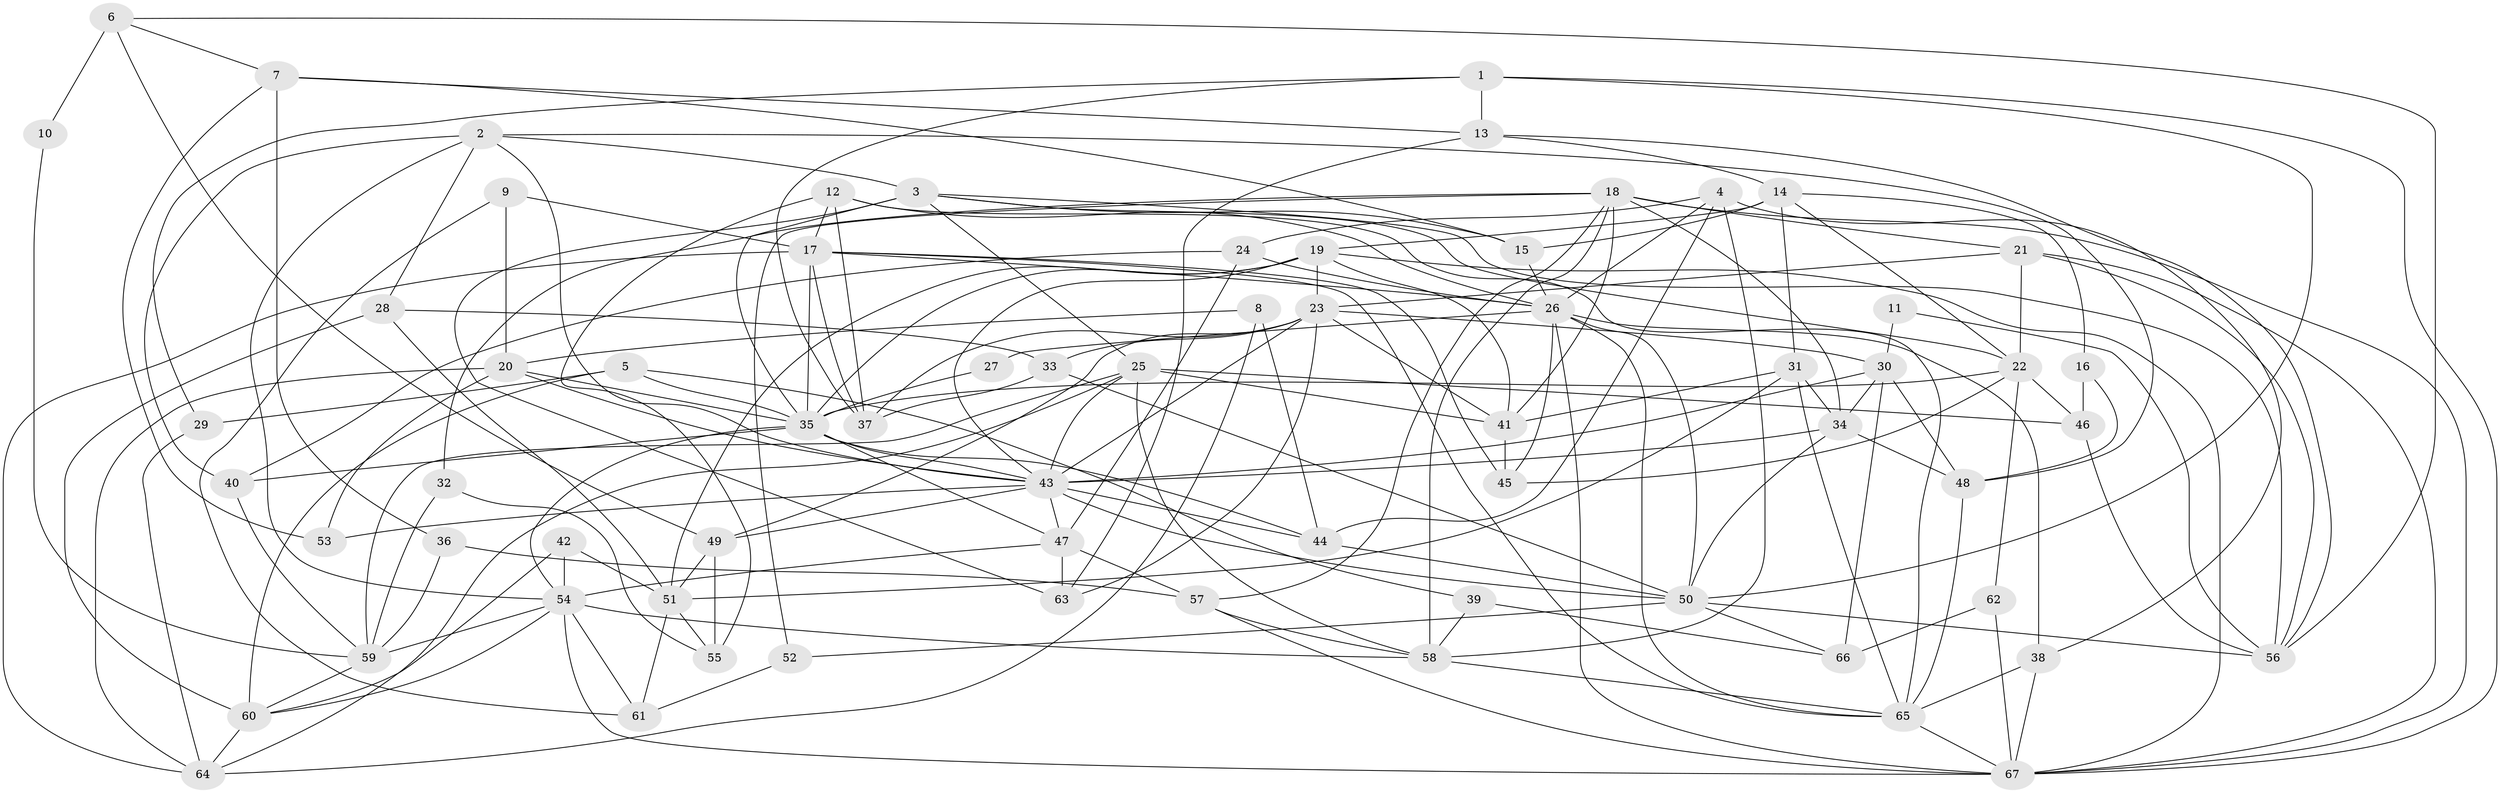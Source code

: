 // original degree distribution, {7: 0.045112781954887216, 4: 0.2556390977443609, 2: 0.14285714285714285, 3: 0.2556390977443609, 6: 0.07518796992481203, 5: 0.21804511278195488, 9: 0.007518796992481203}
// Generated by graph-tools (version 1.1) at 2025/36/03/04/25 23:36:59]
// undirected, 67 vertices, 181 edges
graph export_dot {
  node [color=gray90,style=filled];
  1;
  2;
  3;
  4;
  5;
  6;
  7;
  8;
  9;
  10;
  11;
  12;
  13;
  14;
  15;
  16;
  17;
  18;
  19;
  20;
  21;
  22;
  23;
  24;
  25;
  26;
  27;
  28;
  29;
  30;
  31;
  32;
  33;
  34;
  35;
  36;
  37;
  38;
  39;
  40;
  41;
  42;
  43;
  44;
  45;
  46;
  47;
  48;
  49;
  50;
  51;
  52;
  53;
  54;
  55;
  56;
  57;
  58;
  59;
  60;
  61;
  62;
  63;
  64;
  65;
  66;
  67;
  1 -- 13 [weight=1.0];
  1 -- 29 [weight=1.0];
  1 -- 37 [weight=1.0];
  1 -- 50 [weight=1.0];
  1 -- 67 [weight=1.0];
  2 -- 3 [weight=1.0];
  2 -- 28 [weight=1.0];
  2 -- 40 [weight=1.0];
  2 -- 43 [weight=1.0];
  2 -- 48 [weight=1.0];
  2 -- 54 [weight=1.0];
  3 -- 15 [weight=1.0];
  3 -- 22 [weight=1.0];
  3 -- 25 [weight=1.0];
  3 -- 35 [weight=1.0];
  3 -- 56 [weight=1.0];
  3 -- 63 [weight=1.0];
  4 -- 24 [weight=1.0];
  4 -- 26 [weight=1.0];
  4 -- 38 [weight=1.0];
  4 -- 44 [weight=1.0];
  4 -- 58 [weight=1.0];
  5 -- 29 [weight=1.0];
  5 -- 35 [weight=1.0];
  5 -- 39 [weight=1.0];
  5 -- 60 [weight=2.0];
  6 -- 7 [weight=1.0];
  6 -- 10 [weight=1.0];
  6 -- 49 [weight=2.0];
  6 -- 56 [weight=1.0];
  7 -- 13 [weight=1.0];
  7 -- 15 [weight=1.0];
  7 -- 36 [weight=1.0];
  7 -- 53 [weight=1.0];
  8 -- 20 [weight=1.0];
  8 -- 44 [weight=1.0];
  8 -- 64 [weight=1.0];
  9 -- 17 [weight=1.0];
  9 -- 20 [weight=1.0];
  9 -- 61 [weight=1.0];
  10 -- 59 [weight=1.0];
  11 -- 30 [weight=1.0];
  11 -- 56 [weight=1.0];
  12 -- 17 [weight=1.0];
  12 -- 26 [weight=1.0];
  12 -- 37 [weight=1.0];
  12 -- 55 [weight=2.0];
  12 -- 65 [weight=1.0];
  13 -- 14 [weight=1.0];
  13 -- 56 [weight=1.0];
  13 -- 63 [weight=1.0];
  14 -- 15 [weight=1.0];
  14 -- 16 [weight=1.0];
  14 -- 19 [weight=1.0];
  14 -- 22 [weight=1.0];
  14 -- 31 [weight=1.0];
  15 -- 26 [weight=1.0];
  16 -- 46 [weight=1.0];
  16 -- 48 [weight=1.0];
  17 -- 26 [weight=1.0];
  17 -- 35 [weight=1.0];
  17 -- 37 [weight=1.0];
  17 -- 45 [weight=1.0];
  17 -- 64 [weight=1.0];
  17 -- 65 [weight=1.0];
  18 -- 21 [weight=2.0];
  18 -- 32 [weight=2.0];
  18 -- 34 [weight=1.0];
  18 -- 41 [weight=1.0];
  18 -- 52 [weight=1.0];
  18 -- 57 [weight=1.0];
  18 -- 58 [weight=1.0];
  18 -- 67 [weight=1.0];
  19 -- 23 [weight=1.0];
  19 -- 35 [weight=1.0];
  19 -- 41 [weight=1.0];
  19 -- 43 [weight=1.0];
  19 -- 51 [weight=1.0];
  19 -- 67 [weight=1.0];
  20 -- 35 [weight=1.0];
  20 -- 43 [weight=1.0];
  20 -- 53 [weight=1.0];
  20 -- 64 [weight=1.0];
  21 -- 22 [weight=1.0];
  21 -- 23 [weight=1.0];
  21 -- 56 [weight=1.0];
  21 -- 67 [weight=1.0];
  22 -- 35 [weight=1.0];
  22 -- 45 [weight=1.0];
  22 -- 46 [weight=1.0];
  22 -- 62 [weight=1.0];
  23 -- 30 [weight=1.0];
  23 -- 33 [weight=2.0];
  23 -- 37 [weight=1.0];
  23 -- 41 [weight=1.0];
  23 -- 43 [weight=1.0];
  23 -- 49 [weight=2.0];
  23 -- 63 [weight=1.0];
  24 -- 26 [weight=1.0];
  24 -- 40 [weight=1.0];
  24 -- 47 [weight=1.0];
  25 -- 41 [weight=1.0];
  25 -- 43 [weight=1.0];
  25 -- 46 [weight=1.0];
  25 -- 58 [weight=1.0];
  25 -- 59 [weight=1.0];
  25 -- 64 [weight=1.0];
  26 -- 27 [weight=1.0];
  26 -- 38 [weight=1.0];
  26 -- 45 [weight=1.0];
  26 -- 50 [weight=1.0];
  26 -- 65 [weight=1.0];
  26 -- 67 [weight=1.0];
  27 -- 35 [weight=1.0];
  28 -- 33 [weight=1.0];
  28 -- 51 [weight=1.0];
  28 -- 60 [weight=1.0];
  29 -- 64 [weight=1.0];
  30 -- 34 [weight=1.0];
  30 -- 43 [weight=1.0];
  30 -- 48 [weight=1.0];
  30 -- 66 [weight=2.0];
  31 -- 34 [weight=1.0];
  31 -- 41 [weight=1.0];
  31 -- 51 [weight=1.0];
  31 -- 65 [weight=2.0];
  32 -- 55 [weight=1.0];
  32 -- 59 [weight=1.0];
  33 -- 37 [weight=1.0];
  33 -- 50 [weight=1.0];
  34 -- 43 [weight=1.0];
  34 -- 48 [weight=1.0];
  34 -- 50 [weight=1.0];
  35 -- 40 [weight=1.0];
  35 -- 43 [weight=1.0];
  35 -- 44 [weight=1.0];
  35 -- 47 [weight=1.0];
  35 -- 54 [weight=1.0];
  36 -- 57 [weight=2.0];
  36 -- 59 [weight=1.0];
  38 -- 65 [weight=2.0];
  38 -- 67 [weight=1.0];
  39 -- 58 [weight=1.0];
  39 -- 66 [weight=1.0];
  40 -- 59 [weight=1.0];
  41 -- 45 [weight=1.0];
  42 -- 51 [weight=1.0];
  42 -- 54 [weight=1.0];
  42 -- 60 [weight=1.0];
  43 -- 44 [weight=1.0];
  43 -- 47 [weight=1.0];
  43 -- 49 [weight=1.0];
  43 -- 50 [weight=1.0];
  43 -- 53 [weight=1.0];
  44 -- 50 [weight=1.0];
  46 -- 56 [weight=2.0];
  47 -- 54 [weight=1.0];
  47 -- 57 [weight=1.0];
  47 -- 63 [weight=2.0];
  48 -- 65 [weight=1.0];
  49 -- 51 [weight=1.0];
  49 -- 55 [weight=1.0];
  50 -- 52 [weight=1.0];
  50 -- 56 [weight=1.0];
  50 -- 66 [weight=1.0];
  51 -- 55 [weight=1.0];
  51 -- 61 [weight=1.0];
  52 -- 61 [weight=1.0];
  54 -- 58 [weight=1.0];
  54 -- 59 [weight=1.0];
  54 -- 60 [weight=1.0];
  54 -- 61 [weight=1.0];
  54 -- 67 [weight=1.0];
  57 -- 58 [weight=1.0];
  57 -- 67 [weight=1.0];
  58 -- 65 [weight=1.0];
  59 -- 60 [weight=1.0];
  60 -- 64 [weight=1.0];
  62 -- 66 [weight=1.0];
  62 -- 67 [weight=1.0];
  65 -- 67 [weight=1.0];
}
